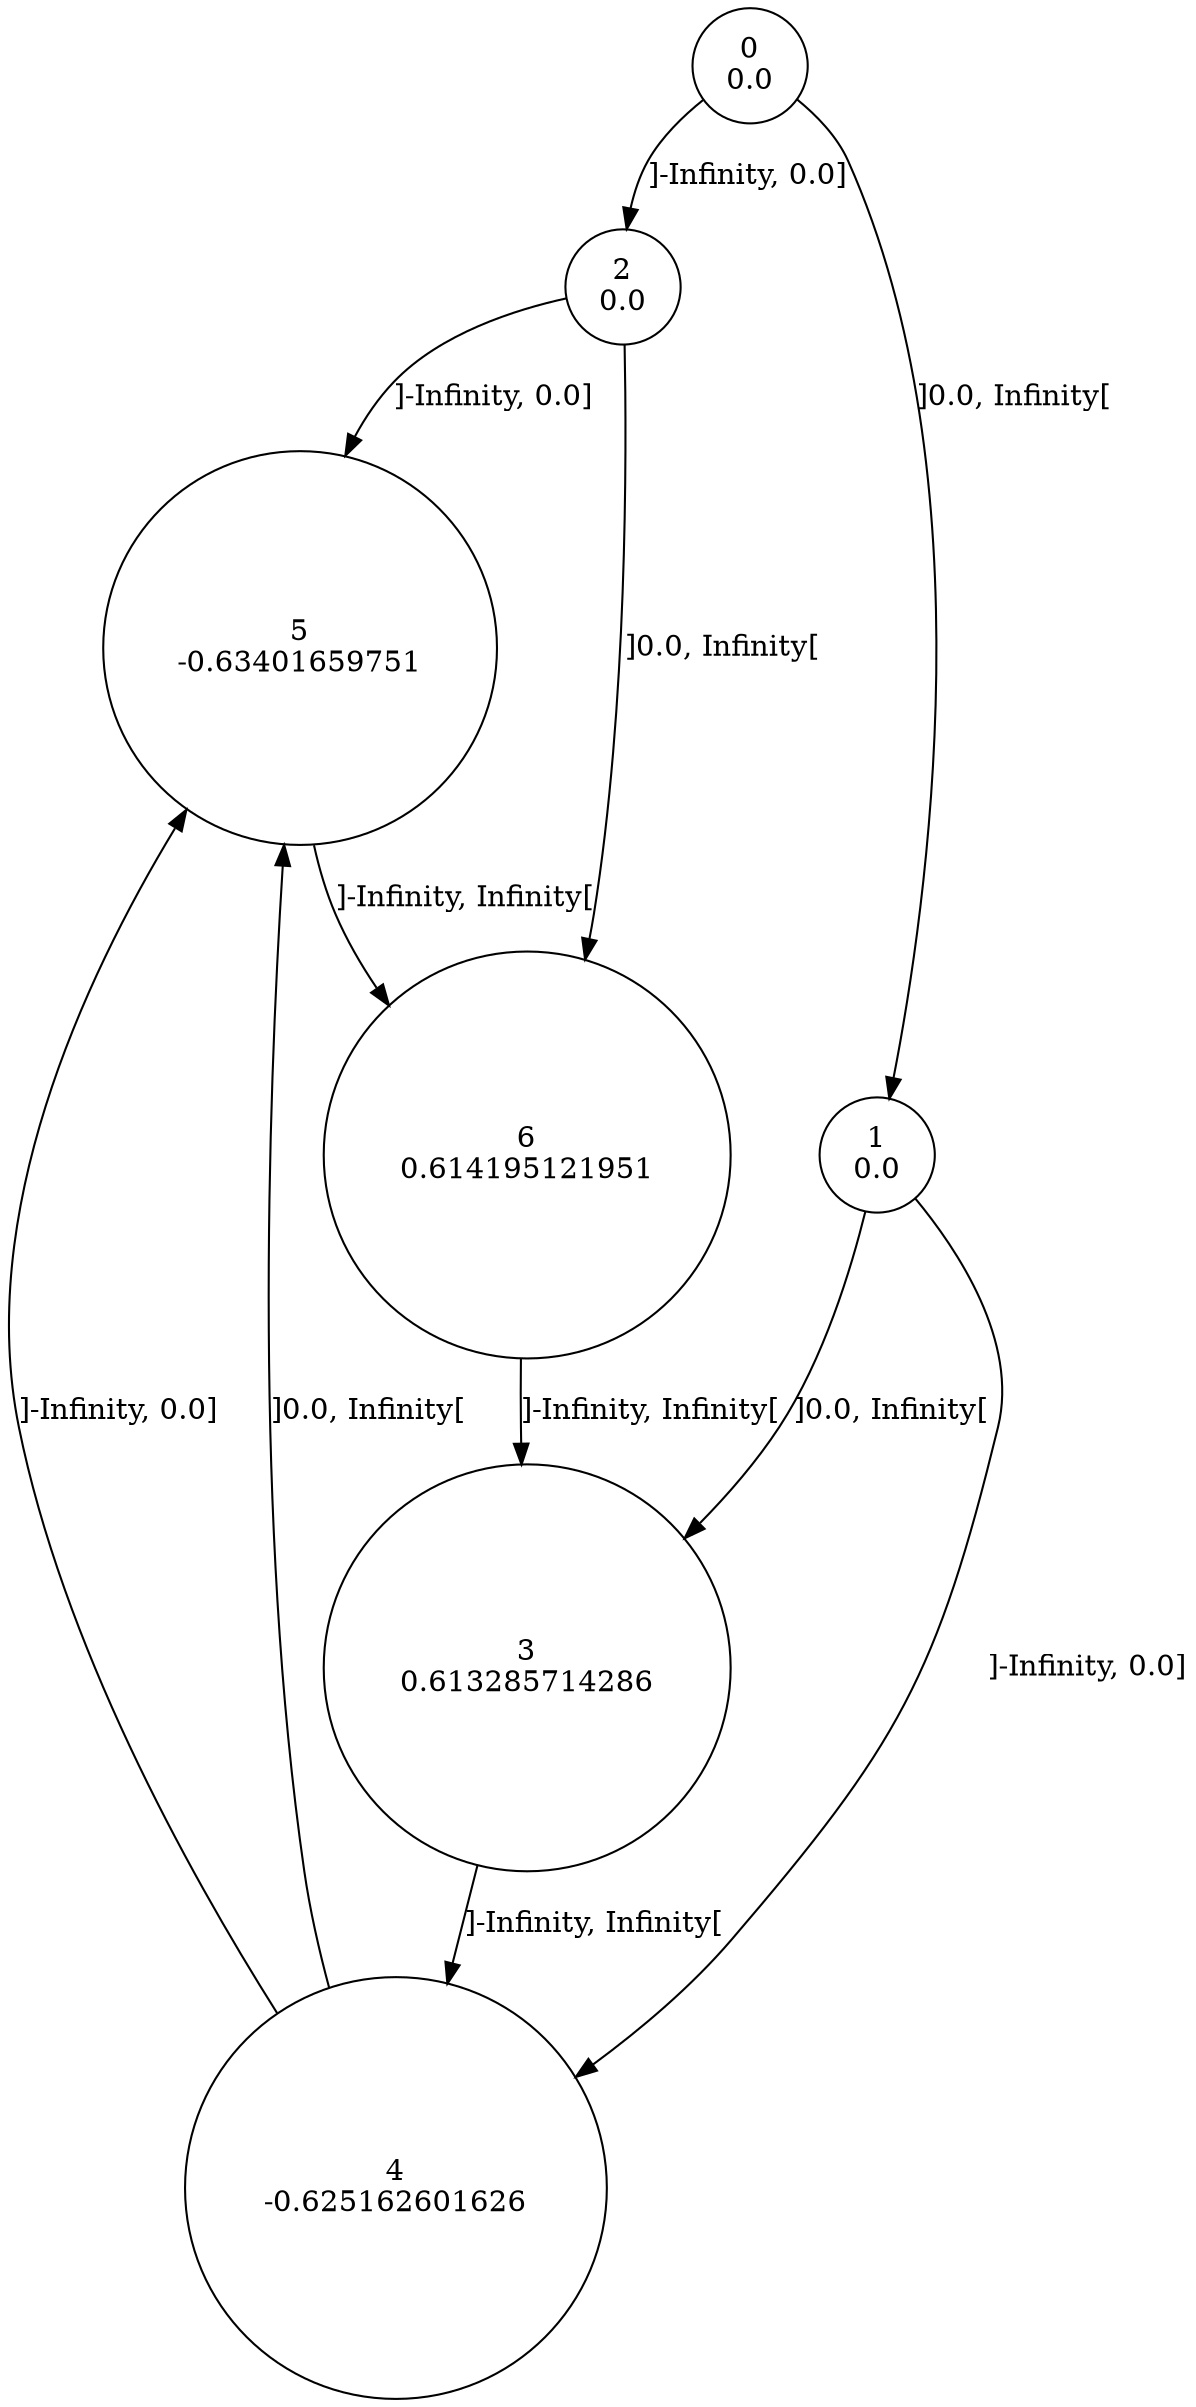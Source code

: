 digraph a {
0 [shape=circle, label="0\n0.0"];
	0 -> 2 [label="]-Infinity, 0.0]"];
	0 -> 1 [label="]0.0, Infinity["];
1 [shape=circle, label="1\n0.0"];
	1 -> 4 [label="]-Infinity, 0.0]"];
	1 -> 3 [label="]0.0, Infinity["];
2 [shape=circle, label="2\n0.0"];
	2 -> 5 [label="]-Infinity, 0.0]"];
	2 -> 6 [label="]0.0, Infinity["];
3 [shape=circle, label="3\n0.613285714286"];
	3 -> 4 [label="]-Infinity, Infinity["];
4 [shape=circle, label="4\n-0.625162601626"];
	4 -> 5 [label="]-Infinity, 0.0]"];
	4 -> 5 [label="]0.0, Infinity["];
5 [shape=circle, label="5\n-0.63401659751"];
	5 -> 6 [label="]-Infinity, Infinity["];
6 [shape=circle, label="6\n0.614195121951"];
	6 -> 3 [label="]-Infinity, Infinity["];
}